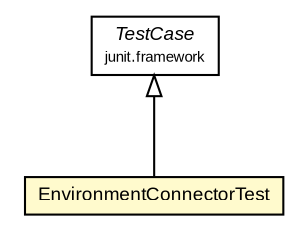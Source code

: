 #!/usr/local/bin/dot
#
# Class diagram 
# Generated by UMLGraph version R5_6 (http://www.umlgraph.org/)
#

digraph G {
	edge [fontname="arial",fontsize=10,labelfontname="arial",labelfontsize=10];
	node [fontname="arial",fontsize=10,shape=plaintext];
	nodesep=0.25;
	ranksep=0.5;
	// org.settings4j.connector.EnvironmentConnectorTest
	c613 [label=<<table title="org.settings4j.connector.EnvironmentConnectorTest" border="0" cellborder="1" cellspacing="0" cellpadding="2" port="p" bgcolor="lemonChiffon" href="./EnvironmentConnectorTest.html">
		<tr><td><table border="0" cellspacing="0" cellpadding="1">
<tr><td align="center" balign="center"> EnvironmentConnectorTest </td></tr>
		</table></td></tr>
		</table>>, URL="./EnvironmentConnectorTest.html", fontname="arial", fontcolor="black", fontsize=9.0];
	//org.settings4j.connector.EnvironmentConnectorTest extends junit.framework.TestCase
	c631:p -> c613:p [dir=back,arrowtail=empty];
	// junit.framework.TestCase
	c631 [label=<<table title="junit.framework.TestCase" border="0" cellborder="1" cellspacing="0" cellpadding="2" port="p" href="http://api.dpml.net/junit/3.8.1/junit/framework/TestCase.html">
		<tr><td><table border="0" cellspacing="0" cellpadding="1">
<tr><td align="center" balign="center"><font face="arial italic"> TestCase </font></td></tr>
<tr><td align="center" balign="center"><font point-size="7.0"> junit.framework </font></td></tr>
		</table></td></tr>
		</table>>, URL="http://api.dpml.net/junit/3.8.1/junit/framework/TestCase.html", fontname="arial", fontcolor="black", fontsize=9.0];
}

